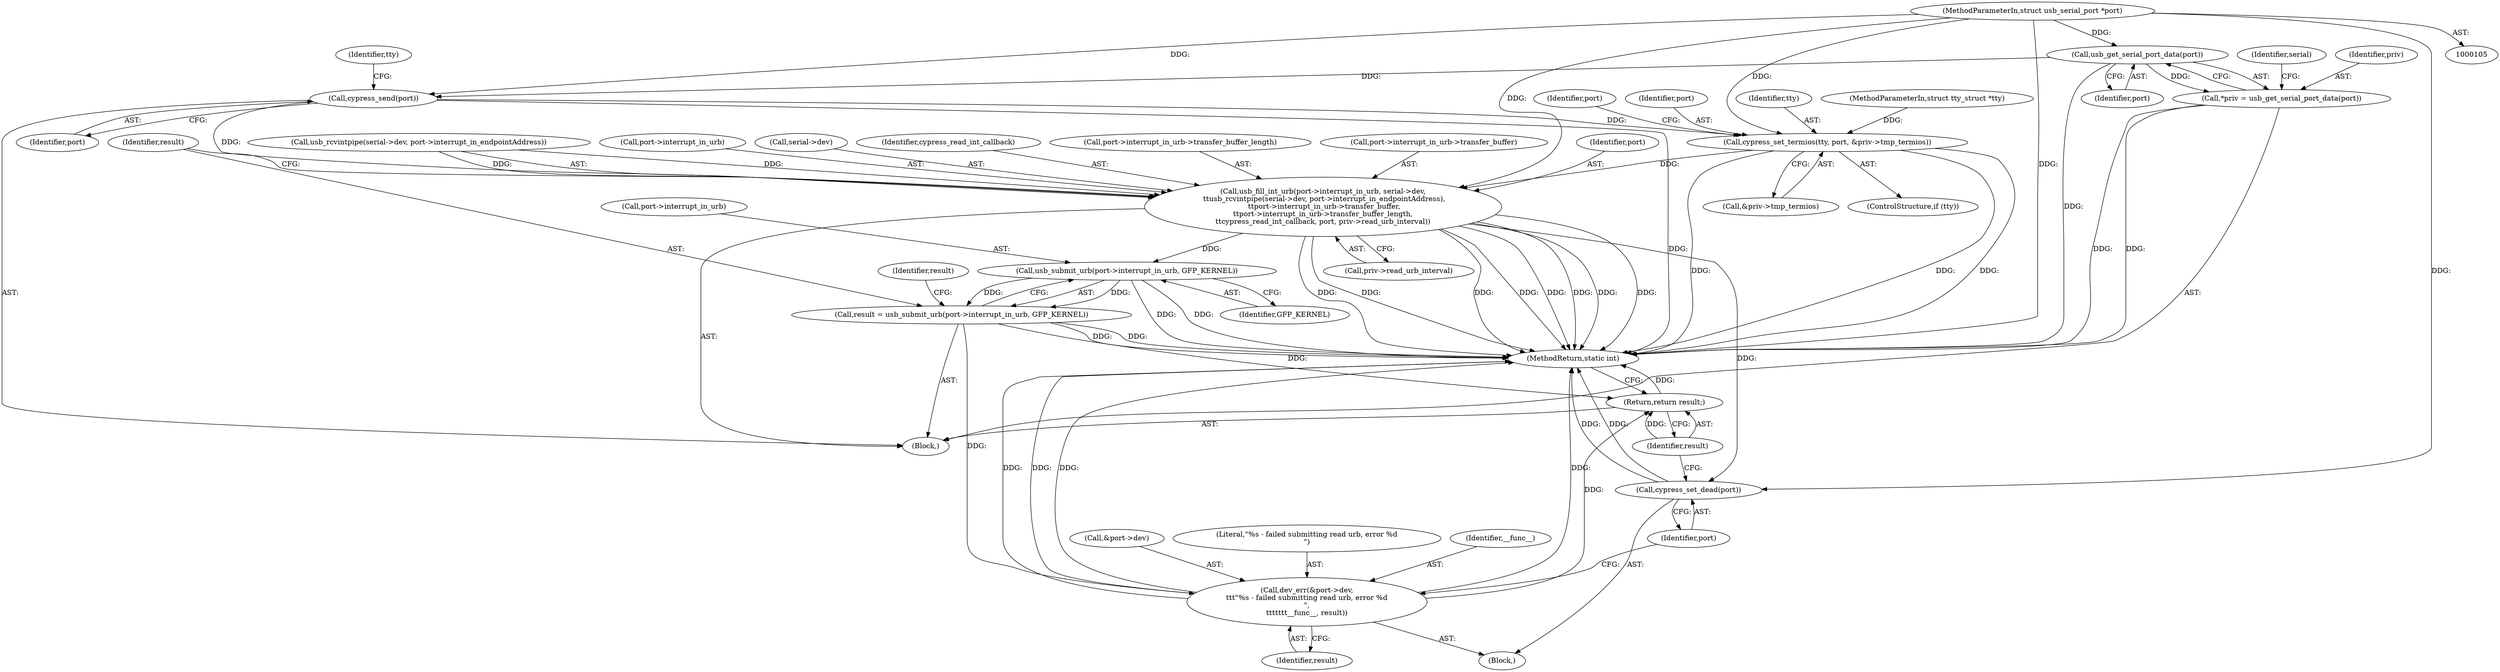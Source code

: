 digraph "0_linux_c55aee1bf0e6b6feec8b2927b43f7a09a6d5f754_0@pointer" {
"1000107" [label="(MethodParameterIn,struct usb_serial_port *port)"];
"1000112" [label="(Call,usb_get_serial_port_data(port))"];
"1000110" [label="(Call,*priv = usb_get_serial_port_data(port))"];
"1000175" [label="(Call,cypress_send(port))"];
"1000179" [label="(Call,cypress_set_termios(tty, port, &priv->tmp_termios))"];
"1000186" [label="(Call,usb_fill_int_urb(port->interrupt_in_urb, serial->dev,\n \t\tusb_rcvintpipe(serial->dev, port->interrupt_in_endpointAddress),\n \t\tport->interrupt_in_urb->transfer_buffer,\n\t\tport->interrupt_in_urb->transfer_buffer_length,\n\t\tcypress_read_int_callback, port, priv->read_urb_interval))"];
"1000217" [label="(Call,usb_submit_urb(port->interrupt_in_urb, GFP_KERNEL))"];
"1000215" [label="(Call,result = usb_submit_urb(port->interrupt_in_urb, GFP_KERNEL))"];
"1000225" [label="(Call,dev_err(&port->dev,\n\t\t\t\"%s - failed submitting read urb, error %d\n\",\n\t\t\t\t\t\t\t__func__, result))"];
"1000235" [label="(Return,return result;)"];
"1000233" [label="(Call,cypress_set_dead(port))"];
"1000175" [label="(Call,cypress_send(port))"];
"1000226" [label="(Call,&port->dev)"];
"1000180" [label="(Identifier,tty)"];
"1000205" [label="(Call,port->interrupt_in_urb->transfer_buffer_length)"];
"1000237" [label="(MethodReturn,static int)"];
"1000200" [label="(Call,port->interrupt_in_urb->transfer_buffer)"];
"1000110" [label="(Call,*priv = usb_get_serial_port_data(port))"];
"1000235" [label="(Return,return result;)"];
"1000108" [label="(Block,)"];
"1000186" [label="(Call,usb_fill_int_urb(port->interrupt_in_urb, serial->dev,\n \t\tusb_rcvintpipe(serial->dev, port->interrupt_in_endpointAddress),\n \t\tport->interrupt_in_urb->transfer_buffer,\n\t\tport->interrupt_in_urb->transfer_buffer_length,\n\t\tcypress_read_int_callback, port, priv->read_urb_interval))"];
"1000176" [label="(Identifier,port)"];
"1000177" [label="(ControlStructure,if (tty))"];
"1000223" [label="(Identifier,result)"];
"1000113" [label="(Identifier,port)"];
"1000216" [label="(Identifier,result)"];
"1000233" [label="(Call,cypress_set_dead(port))"];
"1000111" [label="(Identifier,priv)"];
"1000232" [label="(Identifier,result)"];
"1000106" [label="(MethodParameterIn,struct tty_struct *tty)"];
"1000112" [label="(Call,usb_get_serial_port_data(port))"];
"1000107" [label="(MethodParameterIn,struct usb_serial_port *port)"];
"1000221" [label="(Identifier,GFP_KERNEL)"];
"1000230" [label="(Literal,\"%s - failed submitting read urb, error %d\n\")"];
"1000211" [label="(Identifier,port)"];
"1000193" [label="(Call,usb_rcvintpipe(serial->dev, port->interrupt_in_endpointAddress))"];
"1000187" [label="(Call,port->interrupt_in_urb)"];
"1000225" [label="(Call,dev_err(&port->dev,\n\t\t\t\"%s - failed submitting read urb, error %d\n\",\n\t\t\t\t\t\t\t__func__, result))"];
"1000178" [label="(Identifier,tty)"];
"1000231" [label="(Identifier,__func__)"];
"1000116" [label="(Identifier,serial)"];
"1000212" [label="(Call,priv->read_urb_interval)"];
"1000236" [label="(Identifier,result)"];
"1000217" [label="(Call,usb_submit_urb(port->interrupt_in_urb, GFP_KERNEL))"];
"1000234" [label="(Identifier,port)"];
"1000224" [label="(Block,)"];
"1000188" [label="(Identifier,port)"];
"1000181" [label="(Identifier,port)"];
"1000218" [label="(Call,port->interrupt_in_urb)"];
"1000182" [label="(Call,&priv->tmp_termios)"];
"1000179" [label="(Call,cypress_set_termios(tty, port, &priv->tmp_termios))"];
"1000190" [label="(Call,serial->dev)"];
"1000210" [label="(Identifier,cypress_read_int_callback)"];
"1000215" [label="(Call,result = usb_submit_urb(port->interrupt_in_urb, GFP_KERNEL))"];
"1000107" -> "1000105"  [label="AST: "];
"1000107" -> "1000237"  [label="DDG: "];
"1000107" -> "1000112"  [label="DDG: "];
"1000107" -> "1000175"  [label="DDG: "];
"1000107" -> "1000179"  [label="DDG: "];
"1000107" -> "1000186"  [label="DDG: "];
"1000107" -> "1000233"  [label="DDG: "];
"1000112" -> "1000110"  [label="AST: "];
"1000112" -> "1000113"  [label="CFG: "];
"1000113" -> "1000112"  [label="AST: "];
"1000110" -> "1000112"  [label="CFG: "];
"1000112" -> "1000237"  [label="DDG: "];
"1000112" -> "1000110"  [label="DDG: "];
"1000112" -> "1000175"  [label="DDG: "];
"1000110" -> "1000108"  [label="AST: "];
"1000111" -> "1000110"  [label="AST: "];
"1000116" -> "1000110"  [label="CFG: "];
"1000110" -> "1000237"  [label="DDG: "];
"1000110" -> "1000237"  [label="DDG: "];
"1000175" -> "1000108"  [label="AST: "];
"1000175" -> "1000176"  [label="CFG: "];
"1000176" -> "1000175"  [label="AST: "];
"1000178" -> "1000175"  [label="CFG: "];
"1000175" -> "1000237"  [label="DDG: "];
"1000175" -> "1000179"  [label="DDG: "];
"1000175" -> "1000186"  [label="DDG: "];
"1000179" -> "1000177"  [label="AST: "];
"1000179" -> "1000182"  [label="CFG: "];
"1000180" -> "1000179"  [label="AST: "];
"1000181" -> "1000179"  [label="AST: "];
"1000182" -> "1000179"  [label="AST: "];
"1000188" -> "1000179"  [label="CFG: "];
"1000179" -> "1000237"  [label="DDG: "];
"1000179" -> "1000237"  [label="DDG: "];
"1000179" -> "1000237"  [label="DDG: "];
"1000106" -> "1000179"  [label="DDG: "];
"1000179" -> "1000186"  [label="DDG: "];
"1000186" -> "1000108"  [label="AST: "];
"1000186" -> "1000212"  [label="CFG: "];
"1000187" -> "1000186"  [label="AST: "];
"1000190" -> "1000186"  [label="AST: "];
"1000193" -> "1000186"  [label="AST: "];
"1000200" -> "1000186"  [label="AST: "];
"1000205" -> "1000186"  [label="AST: "];
"1000210" -> "1000186"  [label="AST: "];
"1000211" -> "1000186"  [label="AST: "];
"1000212" -> "1000186"  [label="AST: "];
"1000216" -> "1000186"  [label="CFG: "];
"1000186" -> "1000237"  [label="DDG: "];
"1000186" -> "1000237"  [label="DDG: "];
"1000186" -> "1000237"  [label="DDG: "];
"1000186" -> "1000237"  [label="DDG: "];
"1000186" -> "1000237"  [label="DDG: "];
"1000186" -> "1000237"  [label="DDG: "];
"1000186" -> "1000237"  [label="DDG: "];
"1000186" -> "1000237"  [label="DDG: "];
"1000193" -> "1000186"  [label="DDG: "];
"1000193" -> "1000186"  [label="DDG: "];
"1000186" -> "1000217"  [label="DDG: "];
"1000186" -> "1000233"  [label="DDG: "];
"1000217" -> "1000215"  [label="AST: "];
"1000217" -> "1000221"  [label="CFG: "];
"1000218" -> "1000217"  [label="AST: "];
"1000221" -> "1000217"  [label="AST: "];
"1000215" -> "1000217"  [label="CFG: "];
"1000217" -> "1000237"  [label="DDG: "];
"1000217" -> "1000237"  [label="DDG: "];
"1000217" -> "1000215"  [label="DDG: "];
"1000217" -> "1000215"  [label="DDG: "];
"1000215" -> "1000108"  [label="AST: "];
"1000216" -> "1000215"  [label="AST: "];
"1000223" -> "1000215"  [label="CFG: "];
"1000215" -> "1000237"  [label="DDG: "];
"1000215" -> "1000237"  [label="DDG: "];
"1000215" -> "1000225"  [label="DDG: "];
"1000215" -> "1000235"  [label="DDG: "];
"1000225" -> "1000224"  [label="AST: "];
"1000225" -> "1000232"  [label="CFG: "];
"1000226" -> "1000225"  [label="AST: "];
"1000230" -> "1000225"  [label="AST: "];
"1000231" -> "1000225"  [label="AST: "];
"1000232" -> "1000225"  [label="AST: "];
"1000234" -> "1000225"  [label="CFG: "];
"1000225" -> "1000237"  [label="DDG: "];
"1000225" -> "1000237"  [label="DDG: "];
"1000225" -> "1000237"  [label="DDG: "];
"1000225" -> "1000237"  [label="DDG: "];
"1000225" -> "1000235"  [label="DDG: "];
"1000235" -> "1000108"  [label="AST: "];
"1000235" -> "1000236"  [label="CFG: "];
"1000236" -> "1000235"  [label="AST: "];
"1000237" -> "1000235"  [label="CFG: "];
"1000235" -> "1000237"  [label="DDG: "];
"1000236" -> "1000235"  [label="DDG: "];
"1000233" -> "1000224"  [label="AST: "];
"1000233" -> "1000234"  [label="CFG: "];
"1000234" -> "1000233"  [label="AST: "];
"1000236" -> "1000233"  [label="CFG: "];
"1000233" -> "1000237"  [label="DDG: "];
"1000233" -> "1000237"  [label="DDG: "];
}
